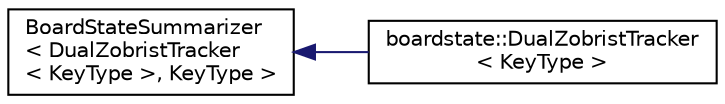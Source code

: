 digraph "Graphical Class Hierarchy"
{
 // LATEX_PDF_SIZE
  edge [fontname="Helvetica",fontsize="10",labelfontname="Helvetica",labelfontsize="10"];
  node [fontname="Helvetica",fontsize="10",shape=record];
  rankdir="LR";
  Node0 [label="BoardStateSummarizer\l\< DualZobristTracker\l\< KeyType \>, KeyType \>",height=0.2,width=0.4,color="black", fillcolor="white", style="filled",URL="$classBoardStateSummarizer.html",tooltip=" "];
  Node0 -> Node1 [dir="back",color="midnightblue",fontsize="10",style="solid",fontname="Helvetica"];
  Node1 [label="boardstate::DualZobristTracker\l\< KeyType \>",height=0.2,width=0.4,color="black", fillcolor="white", style="filled",URL="$classboardstate_1_1DualZobristTracker.html",tooltip=" "];
}
